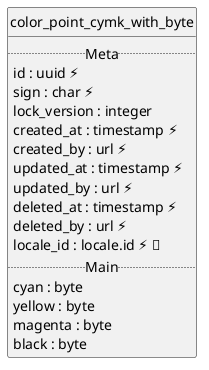 @startuml uml
skinparam monochrome true
skinparam linetype ortho
hide circle

entity color_point_cymk_with_byte {
  .. Meta ..
  id : uuid ⚡
  sign : char ⚡
  lock_version : integer
  created_at : timestamp ⚡
  created_by : url ⚡
  updated_at : timestamp ⚡
  updated_by : url ⚡
  deleted_at : timestamp ⚡
  deleted_by : url ⚡
  locale_id : locale.id ⚡ 🔑
  .. Main ..
  cyan : byte
  yellow : byte
  magenta : byte
  black : byte
}

@enduml
